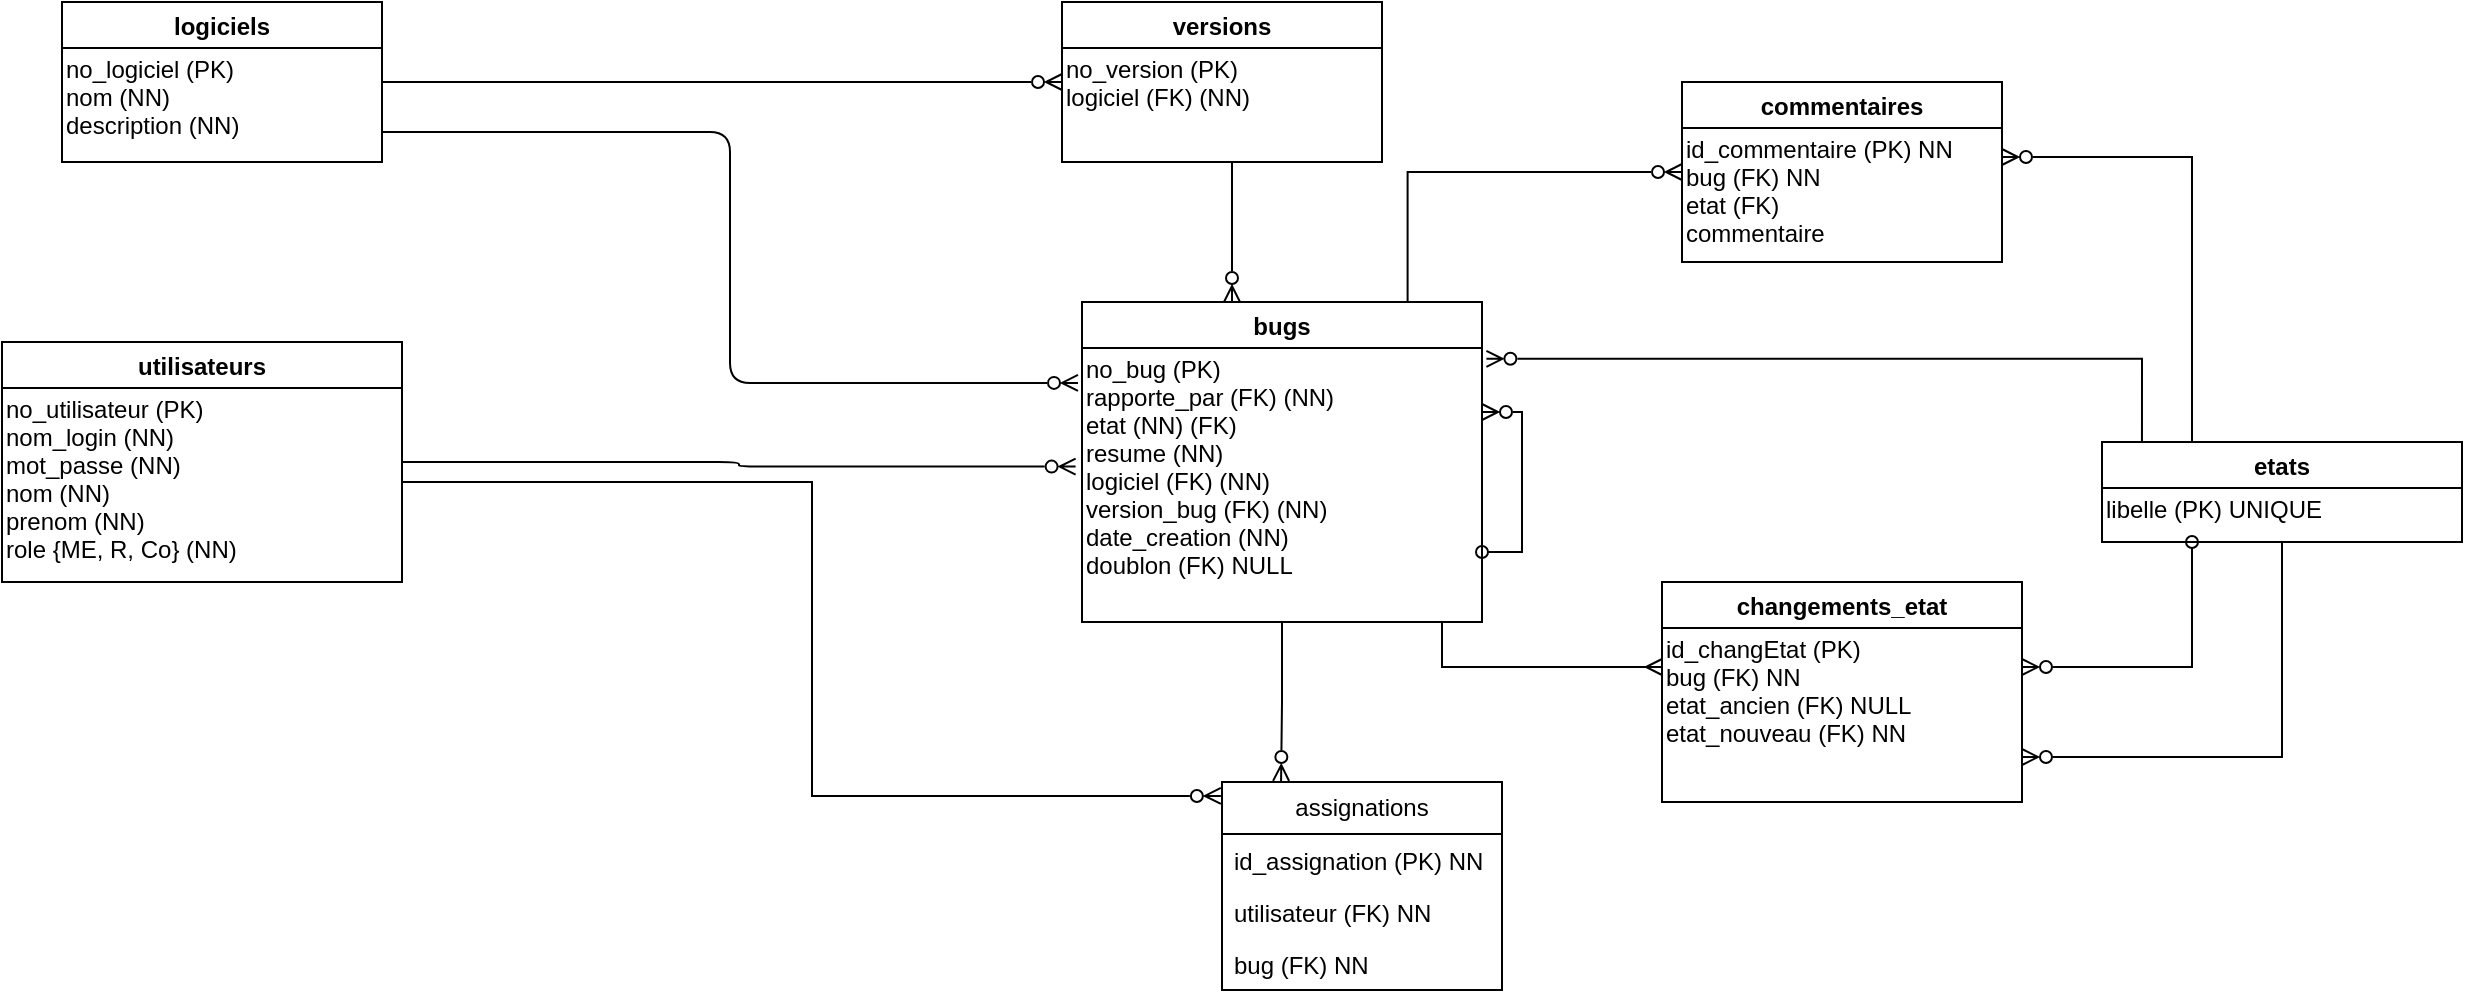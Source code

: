 <mxfile version="26.0.3">
  <diagram id="zsZEDWt33Hhr63EFTq3R" name="Page-1">
    <mxGraphModel dx="2048" dy="819" grid="1" gridSize="10" guides="1" tooltips="1" connect="1" arrows="1" fold="1" page="1" pageScale="1" pageWidth="850" pageHeight="1100" math="0" shadow="0">
      <root>
        <mxCell id="0" />
        <mxCell id="1" parent="0" />
        <mxCell id="logiciels" value="logiciels" style="swimlane" parent="1" vertex="1">
          <mxGeometry x="20" y="20" width="160" height="80" as="geometry" />
        </mxCell>
        <mxCell id="logiciels_attrs" value="no_logiciel (PK)&#xa;nom (NN)&#xa;description (NN)" style="text" parent="logiciels" vertex="1">
          <mxGeometry y="20" width="160" height="60" as="geometry" />
        </mxCell>
        <mxCell id="utilisateurs" value="utilisateurs" style="swimlane" parent="1" vertex="1">
          <mxGeometry x="-10" y="190" width="200" height="120" as="geometry" />
        </mxCell>
        <mxCell id="utilisateurs_attrs" value="no_utilisateur (PK)&#xa;nom_login (NN)&#xa;mot_passe (NN)&#xa;nom (NN)&#xa;prenom (NN)&#xa;role {ME, R, Co} (NN)" style="text" parent="utilisateurs" vertex="1">
          <mxGeometry y="20" width="200" height="100" as="geometry" />
        </mxCell>
        <mxCell id="bugs" value="bugs" style="swimlane" parent="1" vertex="1">
          <mxGeometry x="530" y="170" width="200" height="160" as="geometry" />
        </mxCell>
        <mxCell id="bugs_attrs" value="no_bug (PK)&#xa;rapporte_par (FK) (NN)&#xa;etat (NN) (FK)&#xa;resume (NN)&#xa;logiciel (FK) (NN)&#xa;version_bug (FK) (NN)&#xa;date_creation (NN)&#xa;doublon (FK) NULL" style="text" parent="bugs" vertex="1">
          <mxGeometry y="20" width="200" height="140" as="geometry" />
        </mxCell>
        <mxCell id="xtw7pZr0wGNULtQukEcT-10" style="edgeStyle=orthogonalEdgeStyle;rounded=0;orthogonalLoop=1;jettySize=auto;html=1;exitX=1;exitY=0.75;exitDx=0;exitDy=0;entryX=1;entryY=0.25;entryDx=0;entryDy=0;endArrow=ERzeroToMany;endFill=0;startArrow=oval;startFill=0;" edge="1" parent="bugs" source="bugs_attrs" target="bugs_attrs">
          <mxGeometry relative="1" as="geometry" />
        </mxCell>
        <mxCell id="versions" value="versions" style="swimlane" parent="1" vertex="1">
          <mxGeometry x="520" y="20" width="160" height="80" as="geometry" />
        </mxCell>
        <mxCell id="versions_attrs" value="no_version (PK)&#xa;logiciel (FK) (NN)" style="text" parent="versions" vertex="1">
          <mxGeometry y="20" width="160" height="60" as="geometry" />
        </mxCell>
        <mxCell id="changements_etat" value="changements_etat" style="swimlane" parent="1" vertex="1">
          <mxGeometry x="820" y="310" width="180" height="110" as="geometry" />
        </mxCell>
        <mxCell id="changements_etat_attrs" value="id_changEtat (PK)&#xa;bug (FK) NN&#xa;etat_ancien (FK) NULL&#xa;etat_nouveau (FK) NN" style="text" parent="changements_etat" vertex="1">
          <mxGeometry y="20" width="180" height="90" as="geometry" />
        </mxCell>
        <mxCell id="commentaires" value="commentaires" style="swimlane" parent="1" vertex="1">
          <mxGeometry x="830" y="60" width="160" height="90" as="geometry" />
        </mxCell>
        <mxCell id="commentaires_attrs" value="id_commentaire (PK) NN&#xa;bug (FK) NN&#xa;etat (FK)&#xa;commentaire" style="text" parent="commentaires" vertex="1">
          <mxGeometry y="20" width="160" height="70" as="geometry" />
        </mxCell>
        <mxCell id="relation_logiciels_versions" style="edgeStyle=elbowEdgeStyle;endArrow=ERzeroToMany;endFill=0;" parent="1" source="logiciels" target="versions" edge="1">
          <mxGeometry relative="1" as="geometry" />
        </mxCell>
        <mxCell id="relation_utilisateurs_bugs" style="edgeStyle=elbowEdgeStyle;entryX=-0.016;entryY=0.445;entryDx=0;entryDy=0;entryPerimeter=0;endArrow=ERzeroToMany;endFill=0;" parent="1" source="utilisateurs" target="bugs_attrs" edge="1">
          <mxGeometry relative="1" as="geometry" />
        </mxCell>
        <mxCell id="relation_bugs_logiciels" style="edgeStyle=elbowEdgeStyle;endArrow=none;endFill=0;startArrow=ERzeroToMany;startFill=0;exitX=-0.01;exitY=0.146;exitDx=0;exitDy=0;exitPerimeter=0;entryX=1;entryY=0.75;entryDx=0;entryDy=0;" parent="1" source="bugs_attrs" target="logiciels_attrs" edge="1">
          <mxGeometry relative="1" as="geometry" />
        </mxCell>
        <mxCell id="relation_bugs_versions" style="edgeStyle=elbowEdgeStyle;startArrow=ERzeroToMany;startFill=0;endArrow=none;endFill=0;" parent="1" source="bugs" target="versions" edge="1">
          <mxGeometry relative="1" as="geometry" />
        </mxCell>
        <mxCell id="xtw7pZr0wGNULtQukEcT-2" value="assignations" style="swimlane;fontStyle=0;childLayout=stackLayout;horizontal=1;startSize=26;fillColor=none;horizontalStack=0;resizeParent=1;resizeParentMax=0;resizeLast=0;collapsible=1;marginBottom=0;whiteSpace=wrap;html=1;" vertex="1" parent="1">
          <mxGeometry x="600" y="410" width="140" height="104" as="geometry" />
        </mxCell>
        <mxCell id="xtw7pZr0wGNULtQukEcT-4" value="id_assignation (PK) NN" style="text;strokeColor=none;fillColor=none;align=left;verticalAlign=top;spacingLeft=4;spacingRight=4;overflow=hidden;rotatable=0;points=[[0,0.5],[1,0.5]];portConstraint=eastwest;whiteSpace=wrap;html=1;" vertex="1" parent="xtw7pZr0wGNULtQukEcT-2">
          <mxGeometry y="26" width="140" height="26" as="geometry" />
        </mxCell>
        <mxCell id="xtw7pZr0wGNULtQukEcT-6" value="utilisateur (FK) NN" style="text;strokeColor=none;fillColor=none;align=left;verticalAlign=top;spacingLeft=4;spacingRight=4;overflow=hidden;rotatable=0;points=[[0,0.5],[1,0.5]];portConstraint=eastwest;whiteSpace=wrap;html=1;" vertex="1" parent="xtw7pZr0wGNULtQukEcT-2">
          <mxGeometry y="52" width="140" height="26" as="geometry" />
        </mxCell>
        <mxCell id="xtw7pZr0wGNULtQukEcT-7" value="bug (FK) NN" style="text;strokeColor=none;fillColor=none;align=left;verticalAlign=top;spacingLeft=4;spacingRight=4;overflow=hidden;rotatable=0;points=[[0,0.5],[1,0.5]];portConstraint=eastwest;whiteSpace=wrap;html=1;" vertex="1" parent="xtw7pZr0wGNULtQukEcT-2">
          <mxGeometry y="78" width="140" height="26" as="geometry" />
        </mxCell>
        <mxCell id="xtw7pZr0wGNULtQukEcT-8" style="edgeStyle=orthogonalEdgeStyle;rounded=0;orthogonalLoop=1;jettySize=auto;html=1;entryX=0.211;entryY=-0.005;entryDx=0;entryDy=0;entryPerimeter=0;endArrow=ERzeroToMany;endFill=0;" edge="1" parent="1" source="bugs_attrs" target="xtw7pZr0wGNULtQukEcT-2">
          <mxGeometry relative="1" as="geometry" />
        </mxCell>
        <mxCell id="xtw7pZr0wGNULtQukEcT-9" style="edgeStyle=orthogonalEdgeStyle;rounded=0;orthogonalLoop=1;jettySize=auto;html=1;entryX=-0.004;entryY=0.067;entryDx=0;entryDy=0;entryPerimeter=0;endArrow=ERzeroToMany;endFill=0;" edge="1" parent="1" source="utilisateurs_attrs" target="xtw7pZr0wGNULtQukEcT-2">
          <mxGeometry relative="1" as="geometry" />
        </mxCell>
        <mxCell id="xtw7pZr0wGNULtQukEcT-13" style="edgeStyle=orthogonalEdgeStyle;rounded=0;orthogonalLoop=1;jettySize=auto;html=1;entryX=0.814;entryY=0.002;entryDx=0;entryDy=0;entryPerimeter=0;endArrow=none;endFill=0;startArrow=ERzeroToMany;startFill=0;" edge="1" parent="1" source="commentaires" target="bugs">
          <mxGeometry relative="1" as="geometry" />
        </mxCell>
        <mxCell id="xtw7pZr0wGNULtQukEcT-17" style="edgeStyle=orthogonalEdgeStyle;rounded=0;orthogonalLoop=1;jettySize=auto;html=1;exitX=0.25;exitY=0;exitDx=0;exitDy=0;entryX=1;entryY=0.25;entryDx=0;entryDy=0;endArrow=ERzeroToMany;endFill=0;" edge="1" parent="1" source="xtw7pZr0wGNULtQukEcT-15" target="commentaires_attrs">
          <mxGeometry relative="1" as="geometry" />
        </mxCell>
        <mxCell id="xtw7pZr0wGNULtQukEcT-18" style="edgeStyle=orthogonalEdgeStyle;rounded=0;orthogonalLoop=1;jettySize=auto;html=1;exitX=0.25;exitY=1;exitDx=0;exitDy=0;entryX=1;entryY=0.25;entryDx=0;entryDy=0;endArrow=ERzeroToMany;endFill=0;startArrow=oval;startFill=0;" edge="1" parent="1" source="xtw7pZr0wGNULtQukEcT-15" target="changements_etat_attrs">
          <mxGeometry relative="1" as="geometry" />
        </mxCell>
        <mxCell id="xtw7pZr0wGNULtQukEcT-19" style="edgeStyle=orthogonalEdgeStyle;rounded=0;orthogonalLoop=1;jettySize=auto;html=1;exitX=0.5;exitY=1;exitDx=0;exitDy=0;entryX=1;entryY=0.75;entryDx=0;entryDy=0;endArrow=ERzeroToMany;endFill=0;" edge="1" parent="1" source="xtw7pZr0wGNULtQukEcT-15" target="changements_etat_attrs">
          <mxGeometry relative="1" as="geometry" />
        </mxCell>
        <mxCell id="xtw7pZr0wGNULtQukEcT-15" value="etats" style="swimlane" vertex="1" parent="1">
          <mxGeometry x="1040" y="240" width="180" height="50" as="geometry" />
        </mxCell>
        <mxCell id="xtw7pZr0wGNULtQukEcT-16" value="libelle (PK) UNIQUE" style="text" vertex="1" parent="xtw7pZr0wGNULtQukEcT-15">
          <mxGeometry y="20" width="180" height="20" as="geometry" />
        </mxCell>
        <mxCell id="xtw7pZr0wGNULtQukEcT-21" style="edgeStyle=orthogonalEdgeStyle;rounded=0;orthogonalLoop=1;jettySize=auto;html=1;exitX=0;exitY=0.25;exitDx=0;exitDy=0;entryX=0.9;entryY=1;entryDx=0;entryDy=0;entryPerimeter=0;startArrow=ERmany;startFill=0;endArrow=none;endFill=0;" edge="1" parent="1" source="changements_etat_attrs" target="bugs_attrs">
          <mxGeometry relative="1" as="geometry" />
        </mxCell>
        <mxCell id="xtw7pZr0wGNULtQukEcT-23" style="edgeStyle=orthogonalEdgeStyle;rounded=0;orthogonalLoop=1;jettySize=auto;html=1;exitX=0.111;exitY=0;exitDx=0;exitDy=0;entryX=1.011;entryY=0.06;entryDx=0;entryDy=0;entryPerimeter=0;endArrow=ERzeroToMany;endFill=0;exitPerimeter=0;" edge="1" parent="1" source="xtw7pZr0wGNULtQukEcT-15" target="bugs_attrs">
          <mxGeometry relative="1" as="geometry" />
        </mxCell>
      </root>
    </mxGraphModel>
  </diagram>
</mxfile>
